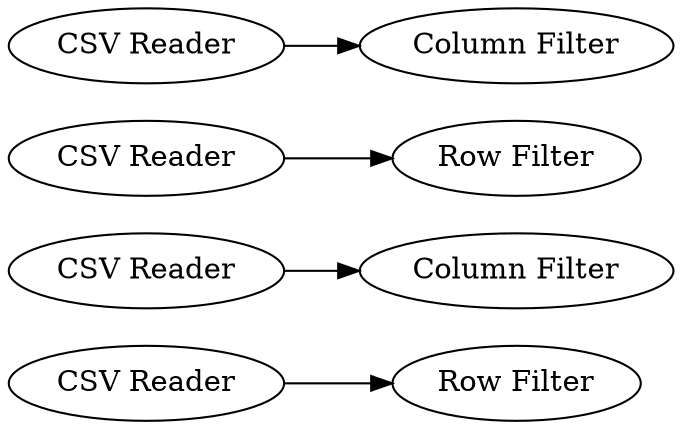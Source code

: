 digraph {
	"1967204880052306945_2" [label="CSV Reader"]
	"1967204880052306945_7" [label="Column Filter"]
	"1967204880052306945_6" [label="Row Filter"]
	"1967204880052306945_3" [label="CSV Reader"]
	"1967204880052306945_1" [label="CSV Reader"]
	"1967204880052306945_5" [label="Row Filter"]
	"1967204880052306945_4" [label="CSV Reader"]
	"1967204880052306945_8" [label="Column Filter"]
	"1967204880052306945_1" -> "1967204880052306945_5"
	"1967204880052306945_4" -> "1967204880052306945_8"
	"1967204880052306945_2" -> "1967204880052306945_6"
	"1967204880052306945_3" -> "1967204880052306945_7"
	rankdir=LR
}
